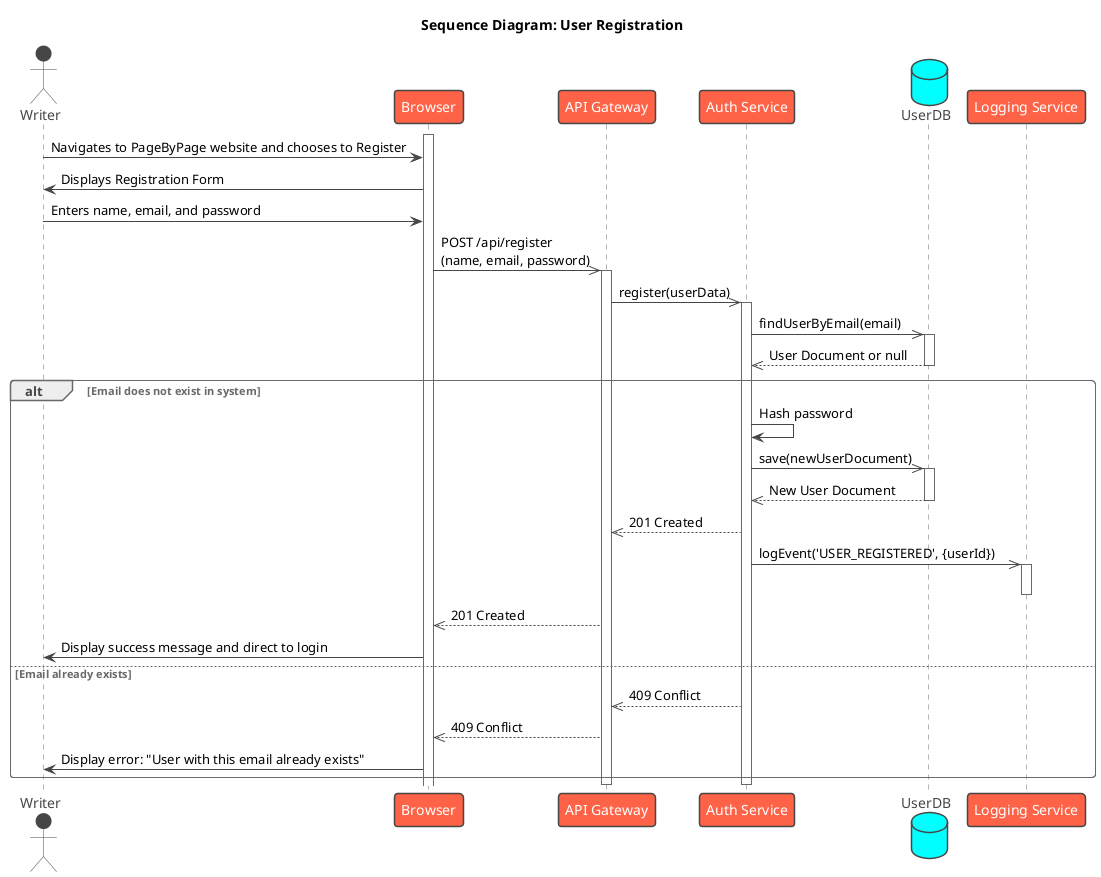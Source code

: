 @startuml
!theme vibrant

title Sequence Diagram: User Registration

actor "Writer" as User
participant "Browser" as Browser
participant "API Gateway" as Gateway
participant "Auth Service" as AuthService
database "UserDB" as UserDB
participant "Logging Service" as LoggingService

activate Browser
User -> Browser : Navigates to PageByPage website and chooses to Register
    
Browser -> User : Displays Registration Form
User -> Browser : Enters name, email, and password
Browser ->> Gateway : POST /api/register\n(name, email, password)
activate Gateway

Gateway ->> AuthService : register(userData)
activate AuthService

AuthService ->> UserDB : findUserByEmail(email)
activate UserDB
UserDB -->> AuthService : User Document or null
deactivate UserDB

alt Email does not exist in system
    AuthService -> AuthService : Hash password
    AuthService ->> UserDB : save(newUserDocument)
    activate UserDB
    UserDB -->> AuthService : New User Document
    deactivate UserDB

    AuthService -->> Gateway : 201 Created
    
    ' Asynchronous Logging
    AuthService ->> LoggingService : logEvent('USER_REGISTERED', {userId})
    activate LoggingService
    deactivate LoggingService

    Gateway -->> Browser : 201 Created
    Browser -> User : Display success message and direct to login
else Email already exists
    AuthService -->> Gateway : 409 Conflict
    Gateway -->> Browser : 409 Conflict
    Browser -> User : Display error: "User with this email already exists"
end
deactivate AuthService
deactivate Gateway
@enduml
